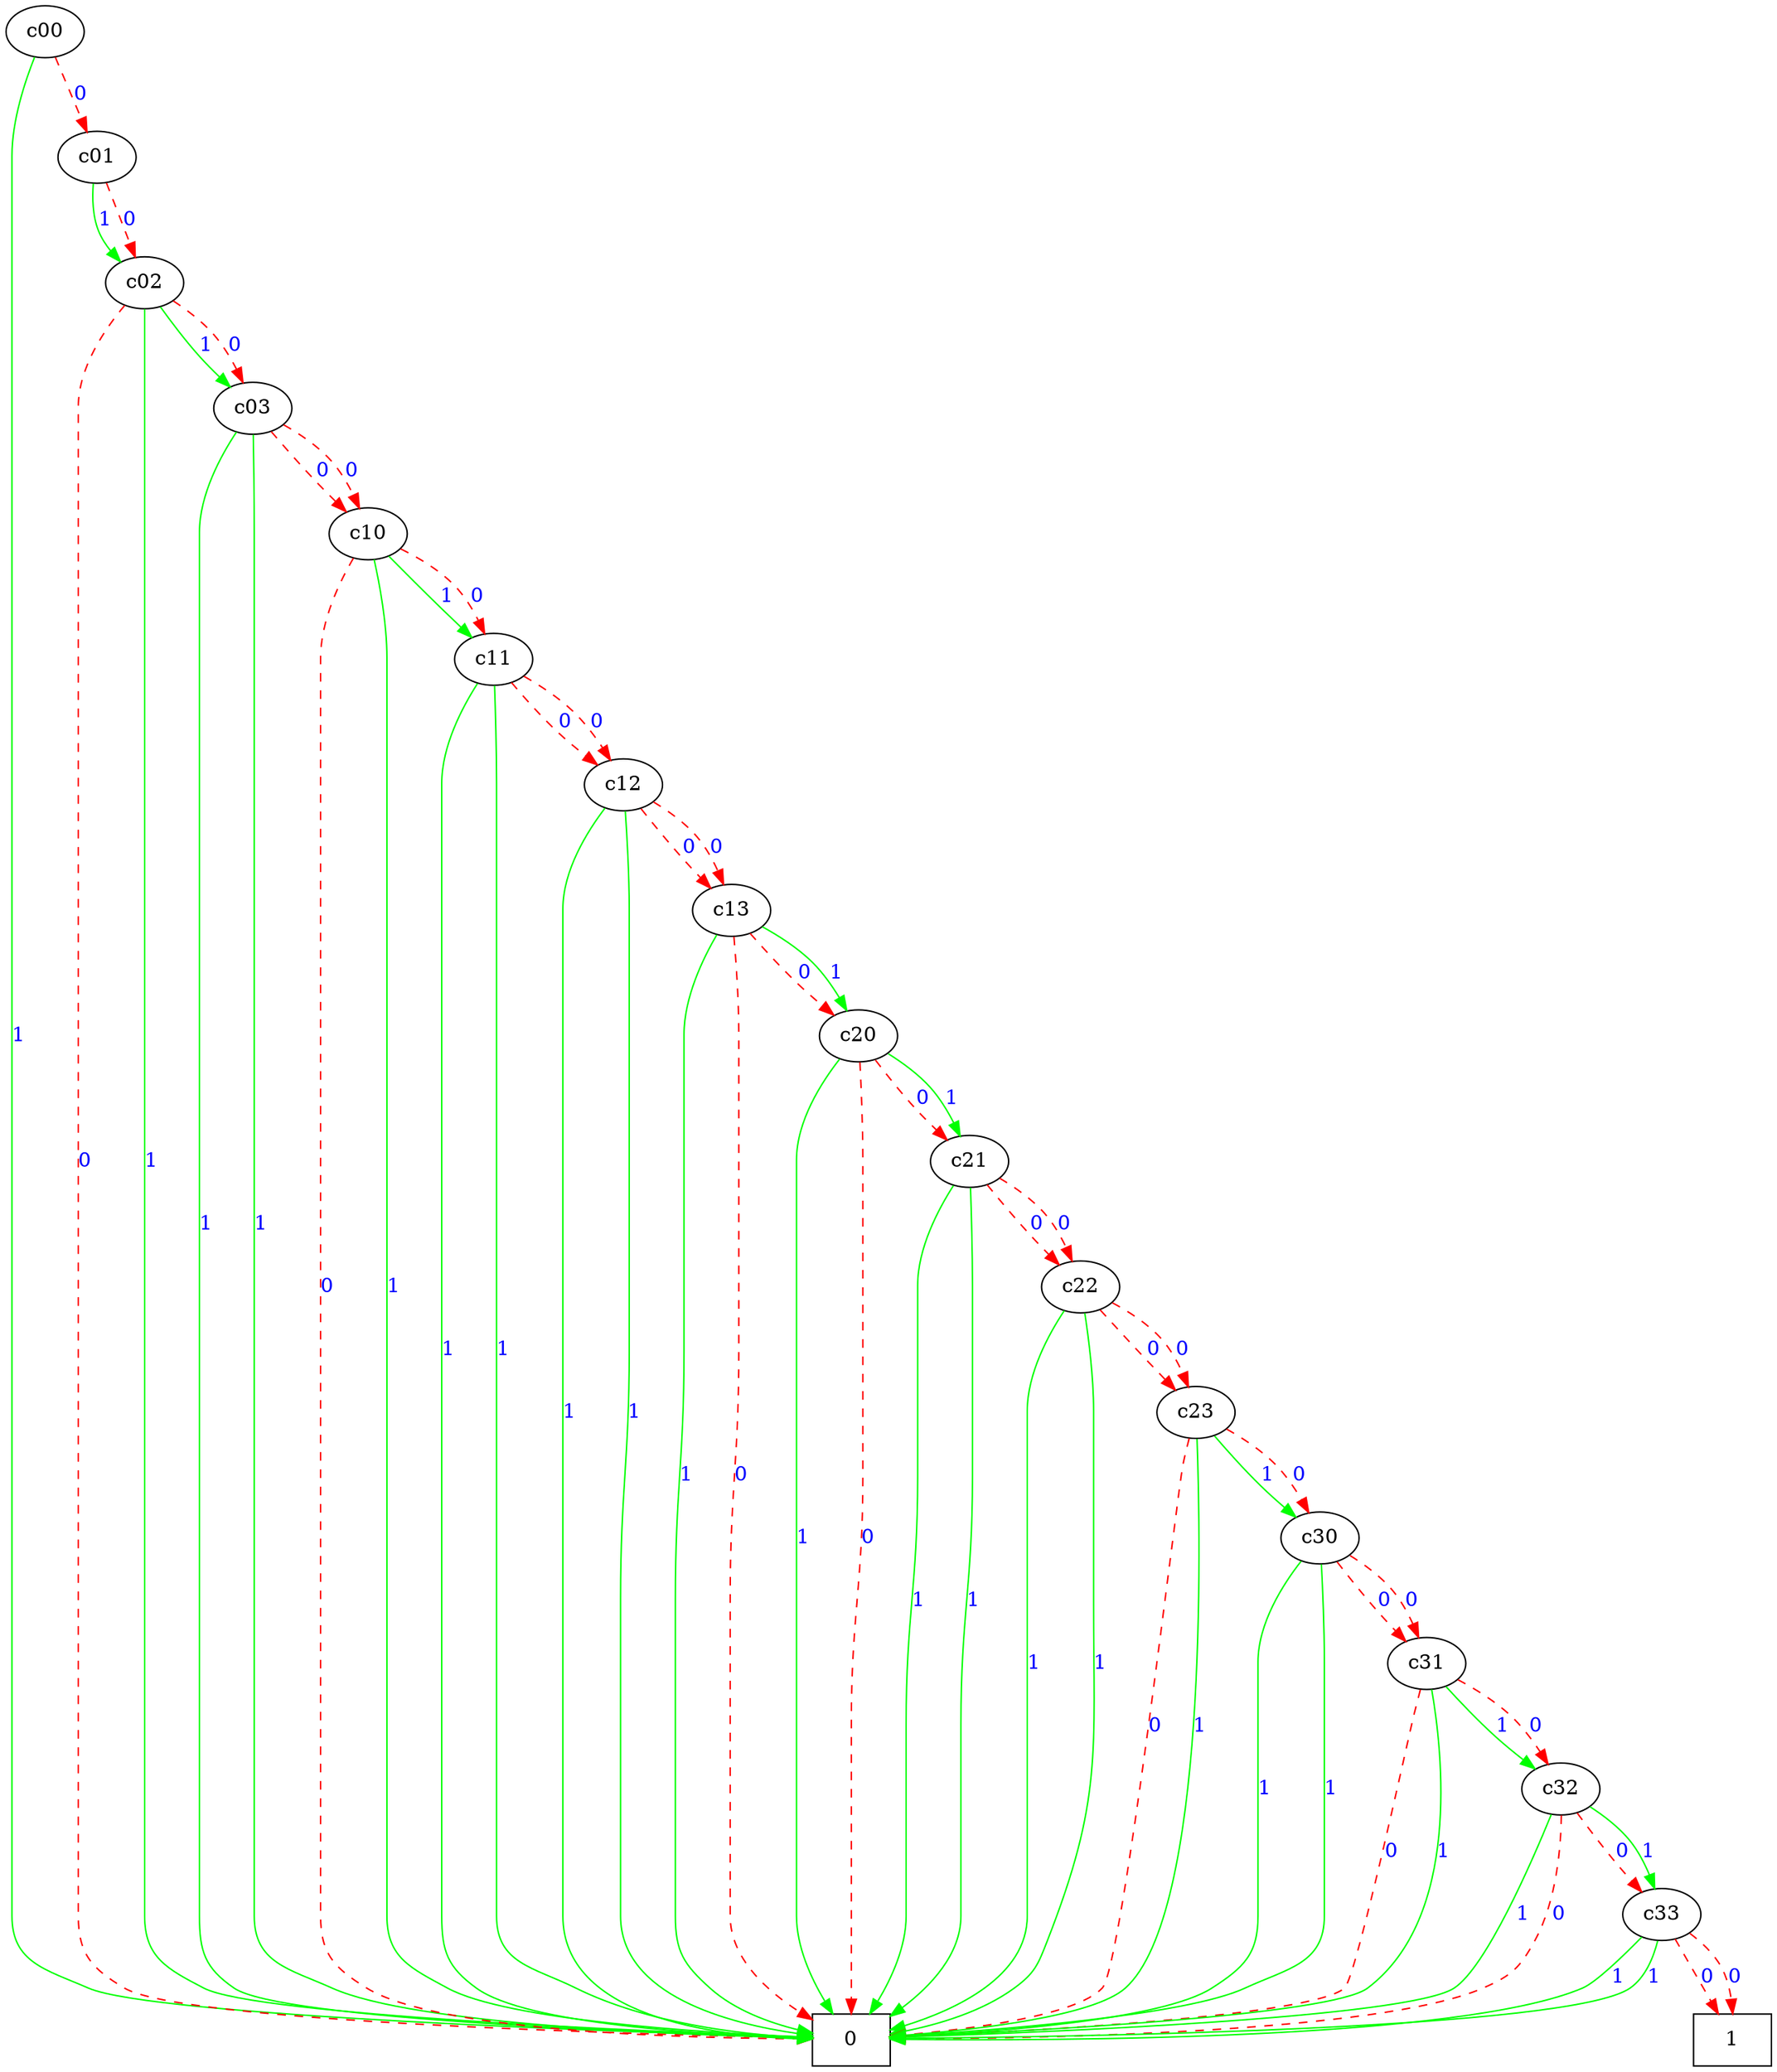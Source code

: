 digraph G {
c00 -> 0 [color=Green, label=1, fontcolor=Blue]
c00 -> c01 [color=Red, style=dashed, label=0, fontcolor=Blue]
c01 -> c02 [color=Green, label=1, fontcolor=Blue]
c01 -> c02 [color=Red, style=dashed, label=0, fontcolor=Blue]
c02 -> c03 [color=Green, label=1, fontcolor=Blue]
c02 -> 0 [color=Red, style=dashed, label=0, fontcolor=Blue]
0 [shape=box]
c03 -> 0 [color=Green, label=1, fontcolor=Blue]
c03 -> c10 [color=Red, style=dashed, label=0, fontcolor=Blue]
c10 -> c11 [color=Green, label=1, fontcolor=Blue]
c10 -> 0 [color=Red, style=dashed, label=0, fontcolor=Blue]
0 [shape=box]
c11 -> 0 [color=Green, label=1, fontcolor=Blue]
c11 -> c12 [color=Red, style=dashed, label=0, fontcolor=Blue]
c12 -> 0 [color=Green, label=1, fontcolor=Blue]
c12 -> c13 [color=Red, style=dashed, label=0, fontcolor=Blue]
c13 -> 0 [color=Green, label=1, fontcolor=Blue]
c13 -> c20 [color=Red, style=dashed, label=0, fontcolor=Blue]
c20 -> 0 [color=Green, label=1, fontcolor=Blue]
c20 -> c21 [color=Red, style=dashed, label=0, fontcolor=Blue]
c21 -> 0 [color=Green, label=1, fontcolor=Blue]
c21 -> c22 [color=Red, style=dashed, label=0, fontcolor=Blue]
c22 -> 0 [color=Green, label=1, fontcolor=Blue]
c22 -> c23 [color=Red, style=dashed, label=0, fontcolor=Blue]
c23 -> c30 [color=Green, label=1, fontcolor=Blue]
c23 -> 0 [color=Red, style=dashed, label=0, fontcolor=Blue]
0 [shape=box]
c30 -> 0 [color=Green, label=1, fontcolor=Blue]
c30 -> c31 [color=Red, style=dashed, label=0, fontcolor=Blue]
c31 -> c32 [color=Green, label=1, fontcolor=Blue]
c31 -> 0 [color=Red, style=dashed, label=0, fontcolor=Blue]
0 [shape=box]
c32 -> 0 [color=Green, label=1, fontcolor=Blue]
c32 -> c33 [color=Red, style=dashed, label=0, fontcolor=Blue]
c33 -> 0 [color=Green, label=1, fontcolor=Blue]
c33 -> 1 [color=Red, style=dashed, label=0, fontcolor=Blue]
1 [shape=box]
0 [shape=box]
0 [shape=box]
0 [shape=box]
0 [shape=box]
0 [shape=box]
0 [shape=box]
0 [shape=box]
0 [shape=box]
0 [shape=box]
0 [shape=box]
c02 -> 0 [color=Green, label=1, fontcolor=Blue]
c02 -> c03 [color=Red, style=dashed, label=0, fontcolor=Blue]
c03 -> 0 [color=Green, label=1, fontcolor=Blue]
c03 -> c10 [color=Red, style=dashed, label=0, fontcolor=Blue]
c10 -> 0 [color=Green, label=1, fontcolor=Blue]
c10 -> c11 [color=Red, style=dashed, label=0, fontcolor=Blue]
c11 -> 0 [color=Green, label=1, fontcolor=Blue]
c11 -> c12 [color=Red, style=dashed, label=0, fontcolor=Blue]
c12 -> 0 [color=Green, label=1, fontcolor=Blue]
c12 -> c13 [color=Red, style=dashed, label=0, fontcolor=Blue]
c13 -> c20 [color=Green, label=1, fontcolor=Blue]
c13 -> 0 [color=Red, style=dashed, label=0, fontcolor=Blue]
0 [shape=box]
c20 -> c21 [color=Green, label=1, fontcolor=Blue]
c20 -> 0 [color=Red, style=dashed, label=0, fontcolor=Blue]
0 [shape=box]
c21 -> 0 [color=Green, label=1, fontcolor=Blue]
c21 -> c22 [color=Red, style=dashed, label=0, fontcolor=Blue]
c22 -> 0 [color=Green, label=1, fontcolor=Blue]
c22 -> c23 [color=Red, style=dashed, label=0, fontcolor=Blue]
c23 -> 0 [color=Green, label=1, fontcolor=Blue]
c23 -> c30 [color=Red, style=dashed, label=0, fontcolor=Blue]
c30 -> 0 [color=Green, label=1, fontcolor=Blue]
c30 -> c31 [color=Red, style=dashed, label=0, fontcolor=Blue]
c31 -> 0 [color=Green, label=1, fontcolor=Blue]
c31 -> c32 [color=Red, style=dashed, label=0, fontcolor=Blue]
c32 -> c33 [color=Green, label=1, fontcolor=Blue]
c32 -> 0 [color=Red, style=dashed, label=0, fontcolor=Blue]
0 [shape=box]
c33 -> 0 [color=Green, label=1, fontcolor=Blue]
c33 -> 1 [color=Red, style=dashed, label=0, fontcolor=Blue]
1 [shape=box]
0 [shape=box]
0 [shape=box]
0 [shape=box]
0 [shape=box]
0 [shape=box]
0 [shape=box]
0 [shape=box]
0 [shape=box]
0 [shape=box]
0 [shape=box]
0 [shape=box]
0 [shape=box]
}
